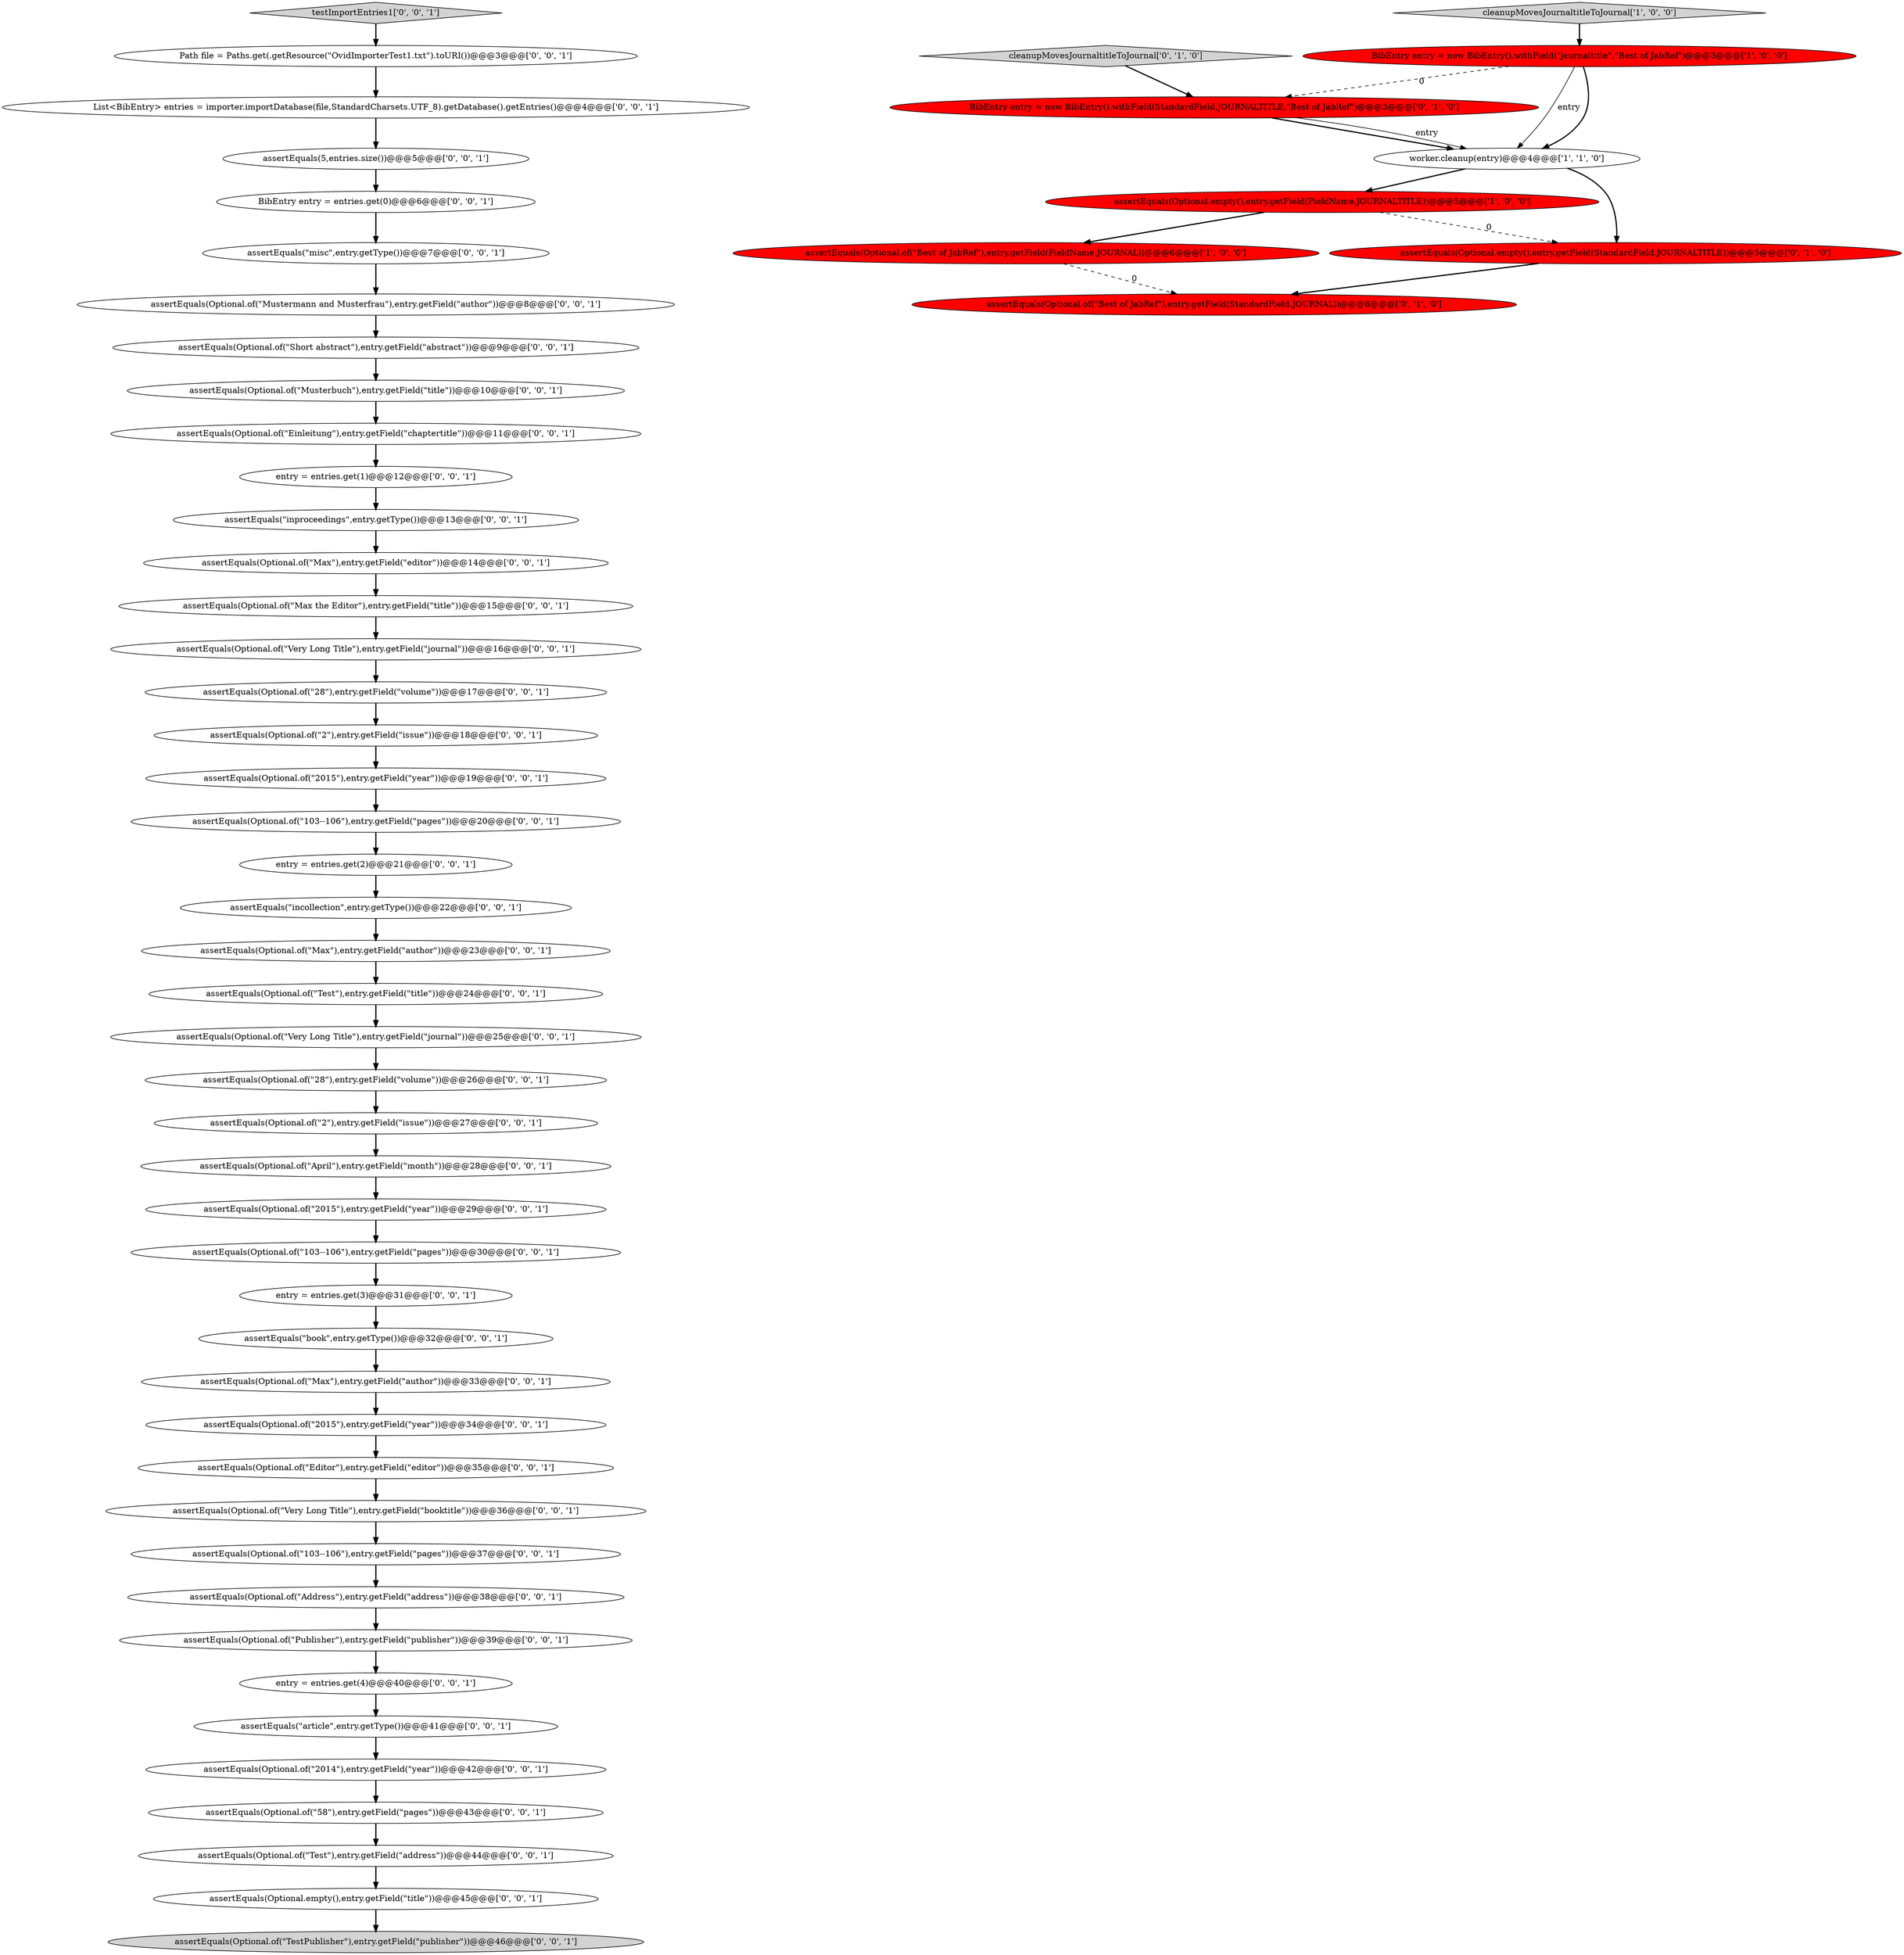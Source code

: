 digraph {
30 [style = filled, label = "entry = entries.get(2)@@@21@@@['0', '0', '1']", fillcolor = white, shape = ellipse image = "AAA0AAABBB3BBB"];
37 [style = filled, label = "assertEquals(\"book\",entry.getType())@@@32@@@['0', '0', '1']", fillcolor = white, shape = ellipse image = "AAA0AAABBB3BBB"];
20 [style = filled, label = "assertEquals(Optional.of(\"103--106\"),entry.getField(\"pages\"))@@@30@@@['0', '0', '1']", fillcolor = white, shape = ellipse image = "AAA0AAABBB3BBB"];
18 [style = filled, label = "assertEquals(\"inproceedings\",entry.getType())@@@13@@@['0', '0', '1']", fillcolor = white, shape = ellipse image = "AAA0AAABBB3BBB"];
10 [style = filled, label = "assertEquals(Optional.of(\"103--106\"),entry.getField(\"pages\"))@@@20@@@['0', '0', '1']", fillcolor = white, shape = ellipse image = "AAA0AAABBB3BBB"];
26 [style = filled, label = "assertEquals(Optional.of(\"Very Long Title\"),entry.getField(\"journal\"))@@@16@@@['0', '0', '1']", fillcolor = white, shape = ellipse image = "AAA0AAABBB3BBB"];
11 [style = filled, label = "assertEquals(Optional.of(\"Max\"),entry.getField(\"editor\"))@@@14@@@['0', '0', '1']", fillcolor = white, shape = ellipse image = "AAA0AAABBB3BBB"];
7 [style = filled, label = "cleanupMovesJournaltitleToJournal['0', '1', '0']", fillcolor = lightgray, shape = diamond image = "AAA0AAABBB2BBB"];
5 [style = filled, label = "assertEquals(Optional.of(\"Best of JabRef\"),entry.getField(StandardField.JOURNAL))@@@6@@@['0', '1', '0']", fillcolor = red, shape = ellipse image = "AAA1AAABBB2BBB"];
41 [style = filled, label = "entry = entries.get(1)@@@12@@@['0', '0', '1']", fillcolor = white, shape = ellipse image = "AAA0AAABBB3BBB"];
24 [style = filled, label = "assertEquals(Optional.empty(),entry.getField(\"title\"))@@@45@@@['0', '0', '1']", fillcolor = white, shape = ellipse image = "AAA0AAABBB3BBB"];
12 [style = filled, label = "assertEquals(Optional.of(\"Editor\"),entry.getField(\"editor\"))@@@35@@@['0', '0', '1']", fillcolor = white, shape = ellipse image = "AAA0AAABBB3BBB"];
17 [style = filled, label = "assertEquals(Optional.of(\"Einleitung\"),entry.getField(\"chaptertitle\"))@@@11@@@['0', '0', '1']", fillcolor = white, shape = ellipse image = "AAA0AAABBB3BBB"];
3 [style = filled, label = "cleanupMovesJournaltitleToJournal['1', '0', '0']", fillcolor = lightgray, shape = diamond image = "AAA0AAABBB1BBB"];
9 [style = filled, label = "BibEntry entry = entries.get(0)@@@6@@@['0', '0', '1']", fillcolor = white, shape = ellipse image = "AAA0AAABBB3BBB"];
2 [style = filled, label = "assertEquals(Optional.empty(),entry.getField(FieldName.JOURNALTITLE))@@@5@@@['1', '0', '0']", fillcolor = red, shape = ellipse image = "AAA1AAABBB1BBB"];
49 [style = filled, label = "assertEquals(Optional.of(\"Mustermann and Musterfrau\"),entry.getField(\"author\"))@@@8@@@['0', '0', '1']", fillcolor = white, shape = ellipse image = "AAA0AAABBB3BBB"];
0 [style = filled, label = "worker.cleanup(entry)@@@4@@@['1', '1', '0']", fillcolor = white, shape = ellipse image = "AAA0AAABBB1BBB"];
16 [style = filled, label = "assertEquals(Optional.of(\"Short abstract\"),entry.getField(\"abstract\"))@@@9@@@['0', '0', '1']", fillcolor = white, shape = ellipse image = "AAA0AAABBB3BBB"];
52 [style = filled, label = "assertEquals(Optional.of(\"Max\"),entry.getField(\"author\"))@@@33@@@['0', '0', '1']", fillcolor = white, shape = ellipse image = "AAA0AAABBB3BBB"];
4 [style = filled, label = "BibEntry entry = new BibEntry().withField(\"journaltitle\",\"Best of JabRef\")@@@3@@@['1', '0', '0']", fillcolor = red, shape = ellipse image = "AAA1AAABBB1BBB"];
44 [style = filled, label = "assertEquals(Optional.of(\"Very Long Title\"),entry.getField(\"booktitle\"))@@@36@@@['0', '0', '1']", fillcolor = white, shape = ellipse image = "AAA0AAABBB3BBB"];
32 [style = filled, label = "assertEquals(Optional.of(\"Address\"),entry.getField(\"address\"))@@@38@@@['0', '0', '1']", fillcolor = white, shape = ellipse image = "AAA0AAABBB3BBB"];
34 [style = filled, label = "assertEquals(Optional.of(\"58\"),entry.getField(\"pages\"))@@@43@@@['0', '0', '1']", fillcolor = white, shape = ellipse image = "AAA0AAABBB3BBB"];
45 [style = filled, label = "assertEquals(Optional.of(\"103--106\"),entry.getField(\"pages\"))@@@37@@@['0', '0', '1']", fillcolor = white, shape = ellipse image = "AAA0AAABBB3BBB"];
51 [style = filled, label = "assertEquals(Optional.of(\"2015\"),entry.getField(\"year\"))@@@19@@@['0', '0', '1']", fillcolor = white, shape = ellipse image = "AAA0AAABBB3BBB"];
19 [style = filled, label = "assertEquals(Optional.of(\"2\"),entry.getField(\"issue\"))@@@18@@@['0', '0', '1']", fillcolor = white, shape = ellipse image = "AAA0AAABBB3BBB"];
28 [style = filled, label = "testImportEntries1['0', '0', '1']", fillcolor = lightgray, shape = diamond image = "AAA0AAABBB3BBB"];
38 [style = filled, label = "entry = entries.get(4)@@@40@@@['0', '0', '1']", fillcolor = white, shape = ellipse image = "AAA0AAABBB3BBB"];
1 [style = filled, label = "assertEquals(Optional.of(\"Best of JabRef\"),entry.getField(FieldName.JOURNAL))@@@6@@@['1', '0', '0']", fillcolor = red, shape = ellipse image = "AAA1AAABBB1BBB"];
40 [style = filled, label = "assertEquals(Optional.of(\"Musterbuch\"),entry.getField(\"title\"))@@@10@@@['0', '0', '1']", fillcolor = white, shape = ellipse image = "AAA0AAABBB3BBB"];
36 [style = filled, label = "assertEquals(\"misc\",entry.getType())@@@7@@@['0', '0', '1']", fillcolor = white, shape = ellipse image = "AAA0AAABBB3BBB"];
29 [style = filled, label = "assertEquals(Optional.of(\"TestPublisher\"),entry.getField(\"publisher\"))@@@46@@@['0', '0', '1']", fillcolor = lightgray, shape = ellipse image = "AAA0AAABBB3BBB"];
31 [style = filled, label = "assertEquals(Optional.of(\"April\"),entry.getField(\"month\"))@@@28@@@['0', '0', '1']", fillcolor = white, shape = ellipse image = "AAA0AAABBB3BBB"];
42 [style = filled, label = "assertEquals(Optional.of(\"Max the Editor\"),entry.getField(\"title\"))@@@15@@@['0', '0', '1']", fillcolor = white, shape = ellipse image = "AAA0AAABBB3BBB"];
46 [style = filled, label = "assertEquals(Optional.of(\"2015\"),entry.getField(\"year\"))@@@29@@@['0', '0', '1']", fillcolor = white, shape = ellipse image = "AAA0AAABBB3BBB"];
13 [style = filled, label = "assertEquals(Optional.of(\"2014\"),entry.getField(\"year\"))@@@42@@@['0', '0', '1']", fillcolor = white, shape = ellipse image = "AAA0AAABBB3BBB"];
14 [style = filled, label = "assertEquals(Optional.of(\"28\"),entry.getField(\"volume\"))@@@26@@@['0', '0', '1']", fillcolor = white, shape = ellipse image = "AAA0AAABBB3BBB"];
25 [style = filled, label = "assertEquals(5,entries.size())@@@5@@@['0', '0', '1']", fillcolor = white, shape = ellipse image = "AAA0AAABBB3BBB"];
8 [style = filled, label = "assertEquals(Optional.empty(),entry.getField(StandardField.JOURNALTITLE))@@@5@@@['0', '1', '0']", fillcolor = red, shape = ellipse image = "AAA1AAABBB2BBB"];
43 [style = filled, label = "assertEquals(Optional.of(\"Max\"),entry.getField(\"author\"))@@@23@@@['0', '0', '1']", fillcolor = white, shape = ellipse image = "AAA0AAABBB3BBB"];
48 [style = filled, label = "assertEquals(Optional.of(\"2015\"),entry.getField(\"year\"))@@@34@@@['0', '0', '1']", fillcolor = white, shape = ellipse image = "AAA0AAABBB3BBB"];
53 [style = filled, label = "assertEquals(Optional.of(\"28\"),entry.getField(\"volume\"))@@@17@@@['0', '0', '1']", fillcolor = white, shape = ellipse image = "AAA0AAABBB3BBB"];
15 [style = filled, label = "List<BibEntry> entries = importer.importDatabase(file,StandardCharsets.UTF_8).getDatabase().getEntries()@@@4@@@['0', '0', '1']", fillcolor = white, shape = ellipse image = "AAA0AAABBB3BBB"];
6 [style = filled, label = "BibEntry entry = new BibEntry().withField(StandardField.JOURNALTITLE,\"Best of JabRef\")@@@3@@@['0', '1', '0']", fillcolor = red, shape = ellipse image = "AAA1AAABBB2BBB"];
39 [style = filled, label = "assertEquals(\"incollection\",entry.getType())@@@22@@@['0', '0', '1']", fillcolor = white, shape = ellipse image = "AAA0AAABBB3BBB"];
33 [style = filled, label = "assertEquals(\"article\",entry.getType())@@@41@@@['0', '0', '1']", fillcolor = white, shape = ellipse image = "AAA0AAABBB3BBB"];
21 [style = filled, label = "assertEquals(Optional.of(\"Publisher\"),entry.getField(\"publisher\"))@@@39@@@['0', '0', '1']", fillcolor = white, shape = ellipse image = "AAA0AAABBB3BBB"];
23 [style = filled, label = "Path file = Paths.get(.getResource(\"OvidImporterTest1.txt\").toURI())@@@3@@@['0', '0', '1']", fillcolor = white, shape = ellipse image = "AAA0AAABBB3BBB"];
27 [style = filled, label = "assertEquals(Optional.of(\"2\"),entry.getField(\"issue\"))@@@27@@@['0', '0', '1']", fillcolor = white, shape = ellipse image = "AAA0AAABBB3BBB"];
50 [style = filled, label = "assertEquals(Optional.of(\"Test\"),entry.getField(\"title\"))@@@24@@@['0', '0', '1']", fillcolor = white, shape = ellipse image = "AAA0AAABBB3BBB"];
47 [style = filled, label = "entry = entries.get(3)@@@31@@@['0', '0', '1']", fillcolor = white, shape = ellipse image = "AAA0AAABBB3BBB"];
35 [style = filled, label = "assertEquals(Optional.of(\"Test\"),entry.getField(\"address\"))@@@44@@@['0', '0', '1']", fillcolor = white, shape = ellipse image = "AAA0AAABBB3BBB"];
22 [style = filled, label = "assertEquals(Optional.of(\"Very Long Title\"),entry.getField(\"journal\"))@@@25@@@['0', '0', '1']", fillcolor = white, shape = ellipse image = "AAA0AAABBB3BBB"];
13->34 [style = bold, label=""];
42->26 [style = bold, label=""];
16->40 [style = bold, label=""];
32->21 [style = bold, label=""];
49->16 [style = bold, label=""];
43->50 [style = bold, label=""];
1->5 [style = dashed, label="0"];
12->44 [style = bold, label=""];
50->22 [style = bold, label=""];
26->53 [style = bold, label=""];
15->25 [style = bold, label=""];
2->1 [style = bold, label=""];
17->41 [style = bold, label=""];
4->0 [style = solid, label="entry"];
25->9 [style = bold, label=""];
18->11 [style = bold, label=""];
0->2 [style = bold, label=""];
23->15 [style = bold, label=""];
39->43 [style = bold, label=""];
45->32 [style = bold, label=""];
27->31 [style = bold, label=""];
6->0 [style = bold, label=""];
47->37 [style = bold, label=""];
24->29 [style = bold, label=""];
11->42 [style = bold, label=""];
4->6 [style = dashed, label="0"];
51->10 [style = bold, label=""];
2->8 [style = dashed, label="0"];
3->4 [style = bold, label=""];
20->47 [style = bold, label=""];
33->13 [style = bold, label=""];
4->0 [style = bold, label=""];
21->38 [style = bold, label=""];
35->24 [style = bold, label=""];
48->12 [style = bold, label=""];
53->19 [style = bold, label=""];
8->5 [style = bold, label=""];
36->49 [style = bold, label=""];
28->23 [style = bold, label=""];
52->48 [style = bold, label=""];
7->6 [style = bold, label=""];
40->17 [style = bold, label=""];
0->8 [style = bold, label=""];
30->39 [style = bold, label=""];
6->0 [style = solid, label="entry"];
46->20 [style = bold, label=""];
37->52 [style = bold, label=""];
14->27 [style = bold, label=""];
31->46 [style = bold, label=""];
34->35 [style = bold, label=""];
19->51 [style = bold, label=""];
22->14 [style = bold, label=""];
38->33 [style = bold, label=""];
44->45 [style = bold, label=""];
41->18 [style = bold, label=""];
10->30 [style = bold, label=""];
9->36 [style = bold, label=""];
}
